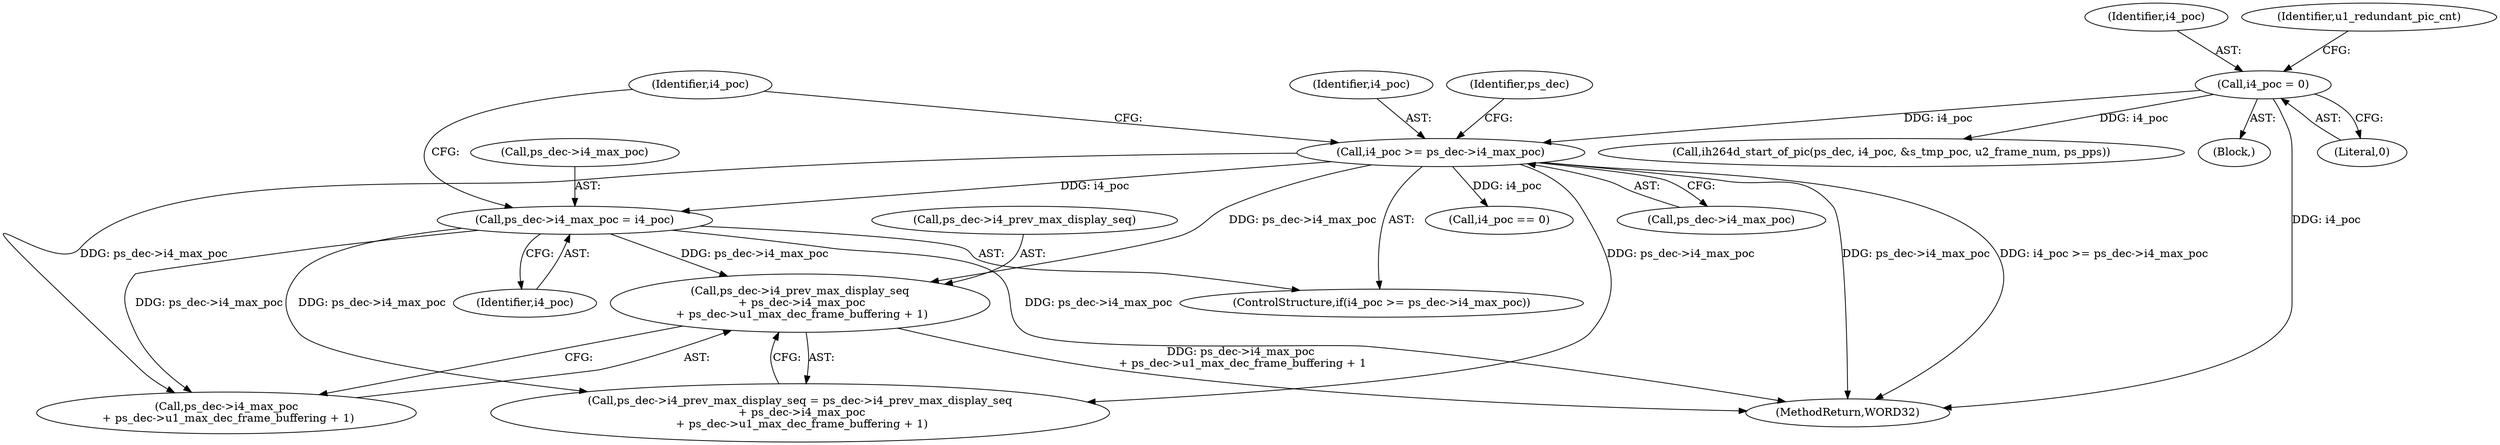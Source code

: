 digraph "0_Android_9a00f562a612d56e7b2b989d168647db900ba6cf_0@pointer" {
"1001415" [label="(Call,ps_dec->i4_prev_max_display_seq\n + ps_dec->i4_max_poc\n + ps_dec->u1_max_dec_frame_buffering + 1)"];
"1001396" [label="(Call,i4_poc >= ps_dec->i4_max_poc)"];
"1000184" [label="(Call,i4_poc = 0)"];
"1001401" [label="(Call,ps_dec->i4_max_poc = i4_poc)"];
"1001407" [label="(Call,i4_poc == 0)"];
"1001395" [label="(ControlStructure,if(i4_poc >= ps_dec->i4_max_poc))"];
"1001415" [label="(Call,ps_dec->i4_prev_max_display_seq\n + ps_dec->i4_max_poc\n + ps_dec->u1_max_dec_frame_buffering + 1)"];
"1001402" [label="(Call,ps_dec->i4_max_poc)"];
"1001396" [label="(Call,i4_poc >= ps_dec->i4_max_poc)"];
"1001401" [label="(Call,ps_dec->i4_max_poc = i4_poc)"];
"1000185" [label="(Identifier,i4_poc)"];
"1002568" [label="(MethodReturn,WORD32)"];
"1001408" [label="(Identifier,i4_poc)"];
"1001419" [label="(Call,ps_dec->i4_max_poc\n + ps_dec->u1_max_dec_frame_buffering + 1)"];
"1001405" [label="(Identifier,i4_poc)"];
"1001403" [label="(Identifier,ps_dec)"];
"1001411" [label="(Call,ps_dec->i4_prev_max_display_seq = ps_dec->i4_prev_max_display_seq\n + ps_dec->i4_max_poc\n + ps_dec->u1_max_dec_frame_buffering + 1)"];
"1001398" [label="(Call,ps_dec->i4_max_poc)"];
"1000184" [label="(Call,i4_poc = 0)"];
"1001597" [label="(Call,ih264d_start_of_pic(ps_dec, i4_poc, &s_tmp_poc, u2_frame_num, ps_pps))"];
"1000166" [label="(Block,)"];
"1001397" [label="(Identifier,i4_poc)"];
"1000186" [label="(Literal,0)"];
"1001416" [label="(Call,ps_dec->i4_prev_max_display_seq)"];
"1000192" [label="(Identifier,u1_redundant_pic_cnt)"];
"1001415" -> "1001411"  [label="AST: "];
"1001415" -> "1001419"  [label="CFG: "];
"1001416" -> "1001415"  [label="AST: "];
"1001419" -> "1001415"  [label="AST: "];
"1001411" -> "1001415"  [label="CFG: "];
"1001415" -> "1002568"  [label="DDG: ps_dec->i4_max_poc\n + ps_dec->u1_max_dec_frame_buffering + 1"];
"1001396" -> "1001415"  [label="DDG: ps_dec->i4_max_poc"];
"1001401" -> "1001415"  [label="DDG: ps_dec->i4_max_poc"];
"1001396" -> "1001395"  [label="AST: "];
"1001396" -> "1001398"  [label="CFG: "];
"1001397" -> "1001396"  [label="AST: "];
"1001398" -> "1001396"  [label="AST: "];
"1001403" -> "1001396"  [label="CFG: "];
"1001408" -> "1001396"  [label="CFG: "];
"1001396" -> "1002568"  [label="DDG: ps_dec->i4_max_poc"];
"1001396" -> "1002568"  [label="DDG: i4_poc >= ps_dec->i4_max_poc"];
"1000184" -> "1001396"  [label="DDG: i4_poc"];
"1001396" -> "1001401"  [label="DDG: i4_poc"];
"1001396" -> "1001407"  [label="DDG: i4_poc"];
"1001396" -> "1001411"  [label="DDG: ps_dec->i4_max_poc"];
"1001396" -> "1001419"  [label="DDG: ps_dec->i4_max_poc"];
"1000184" -> "1000166"  [label="AST: "];
"1000184" -> "1000186"  [label="CFG: "];
"1000185" -> "1000184"  [label="AST: "];
"1000186" -> "1000184"  [label="AST: "];
"1000192" -> "1000184"  [label="CFG: "];
"1000184" -> "1002568"  [label="DDG: i4_poc"];
"1000184" -> "1001597"  [label="DDG: i4_poc"];
"1001401" -> "1001395"  [label="AST: "];
"1001401" -> "1001405"  [label="CFG: "];
"1001402" -> "1001401"  [label="AST: "];
"1001405" -> "1001401"  [label="AST: "];
"1001408" -> "1001401"  [label="CFG: "];
"1001401" -> "1002568"  [label="DDG: ps_dec->i4_max_poc"];
"1001401" -> "1001411"  [label="DDG: ps_dec->i4_max_poc"];
"1001401" -> "1001419"  [label="DDG: ps_dec->i4_max_poc"];
}
